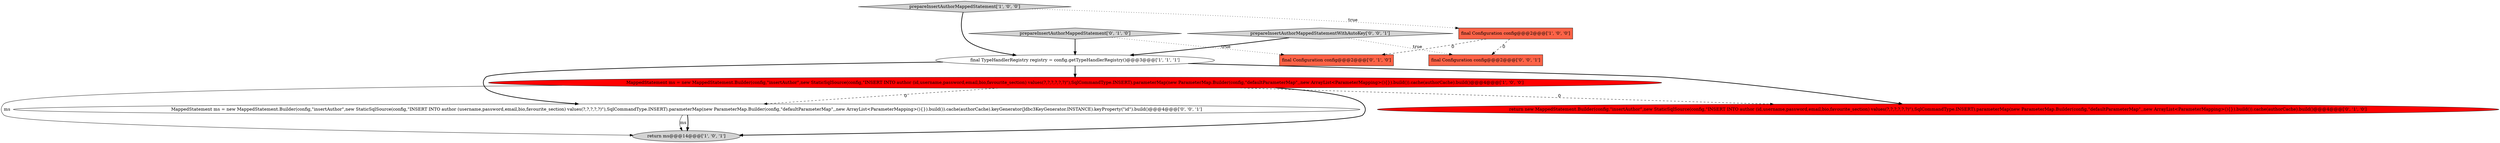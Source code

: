 digraph {
2 [style = filled, label = "return ms@@@14@@@['1', '0', '1']", fillcolor = lightgray, shape = ellipse image = "AAA0AAABBB1BBB"];
4 [style = filled, label = "prepareInsertAuthorMappedStatement['1', '0', '0']", fillcolor = lightgray, shape = diamond image = "AAA0AAABBB1BBB"];
5 [style = filled, label = "prepareInsertAuthorMappedStatement['0', '1', '0']", fillcolor = lightgray, shape = diamond image = "AAA0AAABBB2BBB"];
6 [style = filled, label = "final Configuration config@@@2@@@['0', '1', '0']", fillcolor = tomato, shape = box image = "AAA1AAABBB2BBB"];
1 [style = filled, label = "final TypeHandlerRegistry registry = config.getTypeHandlerRegistry()@@@3@@@['1', '1', '1']", fillcolor = white, shape = ellipse image = "AAA0AAABBB1BBB"];
9 [style = filled, label = "final Configuration config@@@2@@@['0', '0', '1']", fillcolor = tomato, shape = box image = "AAA0AAABBB3BBB"];
3 [style = filled, label = "final Configuration config@@@2@@@['1', '0', '0']", fillcolor = tomato, shape = box image = "AAA1AAABBB1BBB"];
0 [style = filled, label = "MappedStatement ms = new MappedStatement.Builder(config,\"insertAuthor\",new StaticSqlSource(config,\"INSERT INTO author (id,username,password,email,bio,favourite_section) values(?,?,?,?,?,?)\"),SqlCommandType.INSERT).parameterMap(new ParameterMap.Builder(config,\"defaultParameterMap\",,new ArrayList<ParameterMapping>(){}).build()).cache(authorCache).build()@@@4@@@['1', '0', '0']", fillcolor = red, shape = ellipse image = "AAA1AAABBB1BBB"];
8 [style = filled, label = "prepareInsertAuthorMappedStatementWithAutoKey['0', '0', '1']", fillcolor = lightgray, shape = diamond image = "AAA0AAABBB3BBB"];
7 [style = filled, label = "return new MappedStatement.Builder(config,\"insertAuthor\",new StaticSqlSource(config,\"INSERT INTO author (id,username,password,email,bio,favourite_section) values(?,?,?,?,?,?)\"),SqlCommandType.INSERT).parameterMap(new ParameterMap.Builder(config,\"defaultParameterMap\",,new ArrayList<ParameterMapping>(){}).build()).cache(authorCache).build()@@@4@@@['0', '1', '0']", fillcolor = red, shape = ellipse image = "AAA1AAABBB2BBB"];
10 [style = filled, label = "MappedStatement ms = new MappedStatement.Builder(config,\"insertAuthor\",new StaticSqlSource(config,\"INSERT INTO author (username,password,email,bio,favourite_section) values(?,?,?,?,?)\"),SqlCommandType.INSERT).parameterMap(new ParameterMap.Builder(config,\"defaultParameterMap\",,new ArrayList<ParameterMapping>(){}).build()).cache(authorCache).keyGenerator(Jdbc3KeyGenerator.INSTANCE).keyProperty(\"id\").build()@@@4@@@['0', '0', '1']", fillcolor = white, shape = ellipse image = "AAA0AAABBB3BBB"];
8->1 [style = bold, label=""];
5->6 [style = dotted, label="true"];
5->1 [style = bold, label=""];
10->2 [style = bold, label=""];
4->1 [style = bold, label=""];
0->2 [style = solid, label="ms"];
10->2 [style = solid, label="ms"];
4->3 [style = dotted, label="true"];
1->0 [style = bold, label=""];
8->9 [style = dotted, label="true"];
3->6 [style = dashed, label="0"];
0->7 [style = dashed, label="0"];
1->10 [style = bold, label=""];
3->9 [style = dashed, label="0"];
1->7 [style = bold, label=""];
0->10 [style = dashed, label="0"];
0->2 [style = bold, label=""];
}
